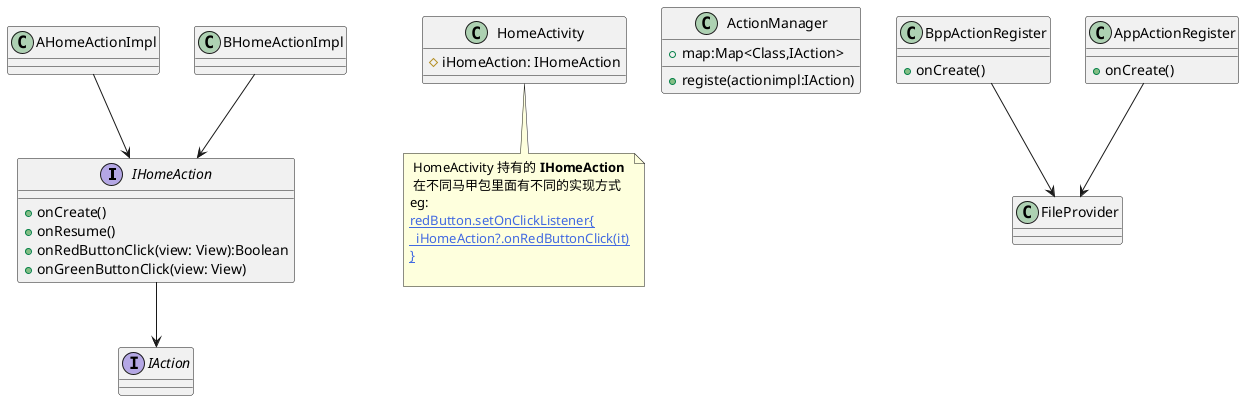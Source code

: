 @startuml
interface IHomeAction{
    + onCreate()
    + onResume()
    + onRedButtonClick(view: View):Boolean
    + onGreenButtonClick(view: View)
}


 AHomeActionImpl --> IHomeAction
 BHomeActionImpl --> IHomeAction

 interface IAction{}
IHomeAction --> IAction


 class HomeActivity{
  # iHomeAction: IHomeAction
 }
note bottom of HomeActivity
 HomeActivity 持有的 <b>IHomeAction</b>
 在不同马甲包里面有不同的实现方式
eg:
<u><color:royalBlue>redButton.setOnClickListener{
<u><color:royalBlue>  iHomeAction?.onRedButtonClick(it)
<u><color:royalBlue>}</color></u>

end note

class ActionManager{
  + map:Map<Class,IAction>
  + registe(actionimpl:IAction)
}


class BppActionRegister{
+ onCreate()
}


class AppActionRegister{
+ onCreate()
}

AppActionRegister-->FileProvider
BppActionRegister-->FileProvider


@enduml
